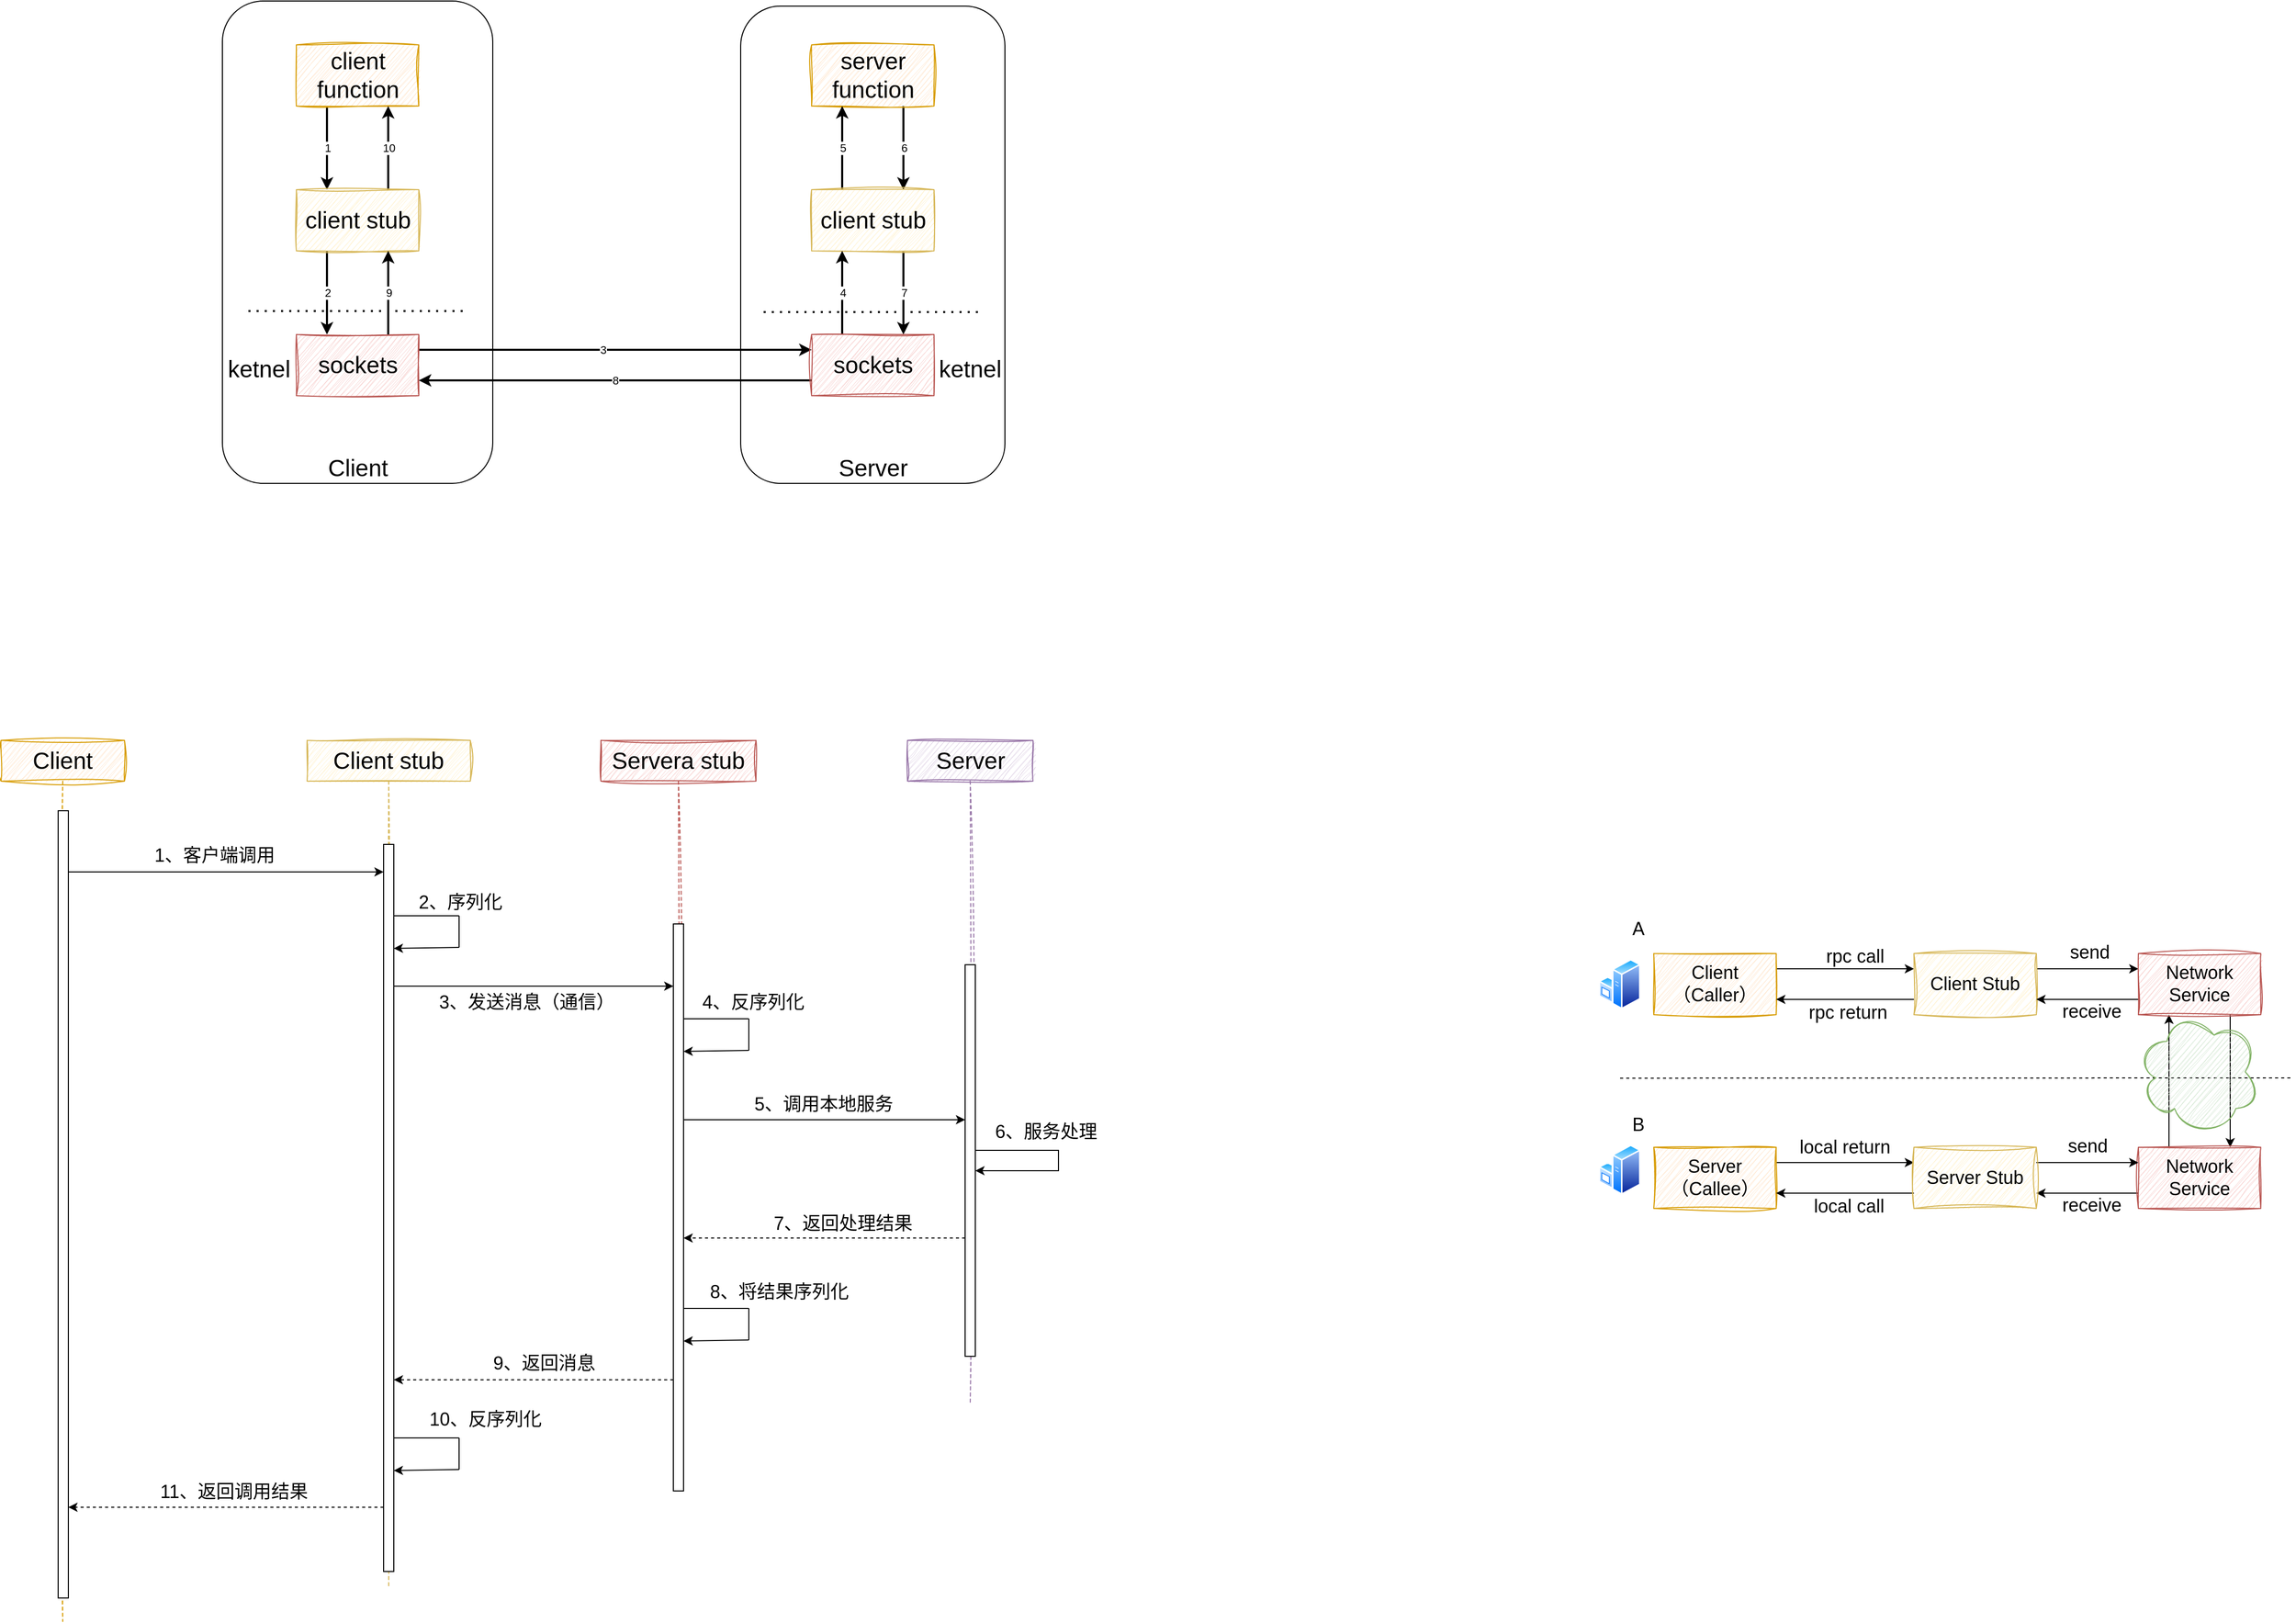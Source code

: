 <mxfile version="21.3.8" type="github">
  <diagram name="第 1 页" id="ynguHaI6anqF9o0DFnpZ">
    <mxGraphModel dx="1184" dy="413" grid="0" gridSize="10" guides="1" tooltips="1" connect="1" arrows="1" fold="1" page="0" pageScale="1" pageWidth="827" pageHeight="1169" math="0" shadow="0">
      <root>
        <mxCell id="0" />
        <mxCell id="1" parent="0" />
        <mxCell id="4JavY6HXAWyGMQBlU3e4-26" value="" style="endArrow=none;dashed=1;html=1;rounded=0;" edge="1" parent="1">
          <mxGeometry width="50" height="50" relative="1" as="geometry">
            <mxPoint x="1264" y="1267.21" as="sourcePoint" />
            <mxPoint x="1924" y="1267" as="targetPoint" />
          </mxGeometry>
        </mxCell>
        <mxCell id="4JavY6HXAWyGMQBlU3e4-13" style="edgeStyle=orthogonalEdgeStyle;rounded=0;orthogonalLoop=1;jettySize=auto;html=1;exitX=0.75;exitY=1;exitDx=0;exitDy=0;entryX=0.75;entryY=0;entryDx=0;entryDy=0;" edge="1" parent="1" source="4JavY6HXAWyGMQBlU3e4-10" target="4JavY6HXAWyGMQBlU3e4-5">
          <mxGeometry relative="1" as="geometry" />
        </mxCell>
        <mxCell id="4JavY6HXAWyGMQBlU3e4-18" style="edgeStyle=orthogonalEdgeStyle;rounded=0;orthogonalLoop=1;jettySize=auto;html=1;exitX=0.25;exitY=0;exitDx=0;exitDy=0;entryX=0.25;entryY=1;entryDx=0;entryDy=0;" edge="1" parent="1" source="4JavY6HXAWyGMQBlU3e4-5" target="4JavY6HXAWyGMQBlU3e4-10">
          <mxGeometry relative="1" as="geometry" />
        </mxCell>
        <mxCell id="WNuXEq5mow0dsCHCeVzA-1" value="" style="rounded=1;whiteSpace=wrap;html=1;" parent="1" vertex="1">
          <mxGeometry x="-106" y="211" width="265" height="473" as="geometry" />
        </mxCell>
        <mxCell id="WNuXEq5mow0dsCHCeVzA-11" value="1" style="edgeStyle=orthogonalEdgeStyle;rounded=0;orthogonalLoop=1;jettySize=auto;html=1;exitX=0.25;exitY=1;exitDx=0;exitDy=0;entryX=0.25;entryY=0;entryDx=0;entryDy=0;strokeWidth=2;" parent="1" source="WNuXEq5mow0dsCHCeVzA-2" target="WNuXEq5mow0dsCHCeVzA-5" edge="1">
          <mxGeometry relative="1" as="geometry" />
        </mxCell>
        <mxCell id="WNuXEq5mow0dsCHCeVzA-2" value="client function" style="rounded=0;whiteSpace=wrap;html=1;fontSize=23;fillColor=#ffe6cc;strokeColor=#d79b00;sketch=1;curveFitting=1;jiggle=2;shadow=0;glass=0;" parent="1" vertex="1">
          <mxGeometry x="-33.5" y="254" width="120" height="60" as="geometry" />
        </mxCell>
        <mxCell id="WNuXEq5mow0dsCHCeVzA-3" value="" style="rounded=1;whiteSpace=wrap;html=1;" parent="1" vertex="1">
          <mxGeometry x="402" y="216" width="259" height="468" as="geometry" />
        </mxCell>
        <mxCell id="WNuXEq5mow0dsCHCeVzA-16" value="6" style="edgeStyle=orthogonalEdgeStyle;rounded=0;orthogonalLoop=1;jettySize=auto;html=1;exitX=0.75;exitY=1;exitDx=0;exitDy=0;entryX=0.75;entryY=0;entryDx=0;entryDy=0;strokeWidth=2;" parent="1" source="WNuXEq5mow0dsCHCeVzA-4" target="WNuXEq5mow0dsCHCeVzA-7" edge="1">
          <mxGeometry relative="1" as="geometry" />
        </mxCell>
        <mxCell id="WNuXEq5mow0dsCHCeVzA-4" value="server function" style="rounded=0;whiteSpace=wrap;html=1;fontSize=23;fillColor=#ffe6cc;strokeColor=#d79b00;sketch=1;curveFitting=1;jiggle=2;shadow=0;glass=0;" parent="1" vertex="1">
          <mxGeometry x="471.5" y="254" width="120" height="60" as="geometry" />
        </mxCell>
        <mxCell id="WNuXEq5mow0dsCHCeVzA-12" value="2" style="edgeStyle=orthogonalEdgeStyle;rounded=0;orthogonalLoop=1;jettySize=auto;html=1;exitX=0.25;exitY=1;exitDx=0;exitDy=0;entryX=0.25;entryY=0;entryDx=0;entryDy=0;strokeWidth=2;" parent="1" source="WNuXEq5mow0dsCHCeVzA-5" target="WNuXEq5mow0dsCHCeVzA-6" edge="1">
          <mxGeometry relative="1" as="geometry" />
        </mxCell>
        <mxCell id="WNuXEq5mow0dsCHCeVzA-20" value="10" style="edgeStyle=orthogonalEdgeStyle;rounded=0;orthogonalLoop=1;jettySize=auto;html=1;exitX=0.75;exitY=0;exitDx=0;exitDy=0;entryX=0.75;entryY=1;entryDx=0;entryDy=0;strokeWidth=2;" parent="1" source="WNuXEq5mow0dsCHCeVzA-5" target="WNuXEq5mow0dsCHCeVzA-2" edge="1">
          <mxGeometry relative="1" as="geometry" />
        </mxCell>
        <mxCell id="WNuXEq5mow0dsCHCeVzA-5" value="client stub" style="rounded=0;whiteSpace=wrap;html=1;fontSize=23;fillColor=#fff2cc;strokeColor=#d6b656;sketch=1;curveFitting=1;jiggle=2;" parent="1" vertex="1">
          <mxGeometry x="-33.5" y="396" width="120" height="60" as="geometry" />
        </mxCell>
        <mxCell id="WNuXEq5mow0dsCHCeVzA-13" style="edgeStyle=orthogonalEdgeStyle;rounded=0;orthogonalLoop=1;jettySize=auto;html=1;exitX=1;exitY=0.25;exitDx=0;exitDy=0;entryX=0;entryY=0.25;entryDx=0;entryDy=0;strokeWidth=2;" parent="1" source="WNuXEq5mow0dsCHCeVzA-6" target="WNuXEq5mow0dsCHCeVzA-8" edge="1">
          <mxGeometry relative="1" as="geometry" />
        </mxCell>
        <mxCell id="WNuXEq5mow0dsCHCeVzA-21" value="3" style="edgeLabel;html=1;align=center;verticalAlign=middle;resizable=0;points=[];" parent="WNuXEq5mow0dsCHCeVzA-13" vertex="1" connectable="0">
          <mxGeometry x="-0.065" relative="1" as="geometry">
            <mxPoint as="offset" />
          </mxGeometry>
        </mxCell>
        <mxCell id="WNuXEq5mow0dsCHCeVzA-19" value="9" style="edgeStyle=orthogonalEdgeStyle;rounded=0;orthogonalLoop=1;jettySize=auto;html=1;exitX=0.75;exitY=0;exitDx=0;exitDy=0;entryX=0.75;entryY=1;entryDx=0;entryDy=0;strokeWidth=2;" parent="1" source="WNuXEq5mow0dsCHCeVzA-6" target="WNuXEq5mow0dsCHCeVzA-5" edge="1">
          <mxGeometry relative="1" as="geometry" />
        </mxCell>
        <mxCell id="WNuXEq5mow0dsCHCeVzA-6" value="sockets" style="rounded=0;whiteSpace=wrap;html=1;fontSize=23;fillColor=#f8cecc;strokeColor=#b85450;sketch=1;curveFitting=1;jiggle=2;" parent="1" vertex="1">
          <mxGeometry x="-33.5" y="538" width="120" height="60" as="geometry" />
        </mxCell>
        <mxCell id="WNuXEq5mow0dsCHCeVzA-15" value="5" style="edgeStyle=orthogonalEdgeStyle;rounded=0;orthogonalLoop=1;jettySize=auto;html=1;exitX=0.25;exitY=0;exitDx=0;exitDy=0;entryX=0.25;entryY=1;entryDx=0;entryDy=0;strokeWidth=2;" parent="1" source="WNuXEq5mow0dsCHCeVzA-7" target="WNuXEq5mow0dsCHCeVzA-4" edge="1">
          <mxGeometry relative="1" as="geometry" />
        </mxCell>
        <mxCell id="WNuXEq5mow0dsCHCeVzA-17" value="7" style="edgeStyle=orthogonalEdgeStyle;rounded=0;orthogonalLoop=1;jettySize=auto;html=1;exitX=0.75;exitY=1;exitDx=0;exitDy=0;entryX=0.75;entryY=0;entryDx=0;entryDy=0;strokeWidth=2;" parent="1" source="WNuXEq5mow0dsCHCeVzA-7" target="WNuXEq5mow0dsCHCeVzA-8" edge="1">
          <mxGeometry relative="1" as="geometry" />
        </mxCell>
        <mxCell id="WNuXEq5mow0dsCHCeVzA-7" value="client stub" style="rounded=0;whiteSpace=wrap;html=1;fontSize=23;fillColor=#fff2cc;strokeColor=#d6b656;sketch=1;curveFitting=1;jiggle=2;" parent="1" vertex="1">
          <mxGeometry x="471.5" y="396" width="120" height="60" as="geometry" />
        </mxCell>
        <mxCell id="WNuXEq5mow0dsCHCeVzA-14" value="4" style="edgeStyle=orthogonalEdgeStyle;rounded=0;orthogonalLoop=1;jettySize=auto;html=1;exitX=0.25;exitY=0;exitDx=0;exitDy=0;entryX=0.25;entryY=1;entryDx=0;entryDy=0;strokeWidth=2;" parent="1" source="WNuXEq5mow0dsCHCeVzA-8" target="WNuXEq5mow0dsCHCeVzA-7" edge="1">
          <mxGeometry relative="1" as="geometry" />
        </mxCell>
        <mxCell id="WNuXEq5mow0dsCHCeVzA-18" value="8" style="edgeStyle=orthogonalEdgeStyle;rounded=0;orthogonalLoop=1;jettySize=auto;html=1;exitX=0;exitY=0.75;exitDx=0;exitDy=0;entryX=1;entryY=0.75;entryDx=0;entryDy=0;strokeWidth=2;" parent="1" source="WNuXEq5mow0dsCHCeVzA-8" target="WNuXEq5mow0dsCHCeVzA-6" edge="1">
          <mxGeometry relative="1" as="geometry" />
        </mxCell>
        <mxCell id="WNuXEq5mow0dsCHCeVzA-8" value="sockets" style="rounded=0;whiteSpace=wrap;html=1;fontSize=23;fillColor=#f8cecc;strokeColor=#b85450;sketch=1;curveFitting=1;jiggle=2;" parent="1" vertex="1">
          <mxGeometry x="471.5" y="538" width="120" height="60" as="geometry" />
        </mxCell>
        <mxCell id="WNuXEq5mow0dsCHCeVzA-9" value="Client" style="text;html=1;strokeColor=none;fillColor=none;align=center;verticalAlign=middle;whiteSpace=wrap;rounded=0;fontSize=23;" parent="1" vertex="1">
          <mxGeometry x="-3.5" y="654" width="60" height="30" as="geometry" />
        </mxCell>
        <mxCell id="WNuXEq5mow0dsCHCeVzA-10" value="Server" style="text;html=1;strokeColor=none;fillColor=none;align=center;verticalAlign=middle;whiteSpace=wrap;rounded=0;fontSize=23;" parent="1" vertex="1">
          <mxGeometry x="501.5" y="654" width="60" height="30" as="geometry" />
        </mxCell>
        <mxCell id="WNuXEq5mow0dsCHCeVzA-22" value="" style="endArrow=none;dashed=1;html=1;dashPattern=1 3;strokeWidth=2;rounded=0;" parent="1" edge="1">
          <mxGeometry width="50" height="50" relative="1" as="geometry">
            <mxPoint x="-80.5" y="515" as="sourcePoint" />
            <mxPoint x="133.5" y="515" as="targetPoint" />
          </mxGeometry>
        </mxCell>
        <mxCell id="WNuXEq5mow0dsCHCeVzA-23" value="" style="endArrow=none;dashed=1;html=1;dashPattern=1 3;strokeWidth=2;rounded=0;" parent="1" edge="1">
          <mxGeometry width="50" height="50" relative="1" as="geometry">
            <mxPoint x="424.5" y="516" as="sourcePoint" />
            <mxPoint x="638.5" y="516" as="targetPoint" />
          </mxGeometry>
        </mxCell>
        <mxCell id="WNuXEq5mow0dsCHCeVzA-24" value="&lt;font style=&quot;font-size: 23px;&quot;&gt;ketnel&lt;/font&gt;" style="text;html=1;strokeColor=none;fillColor=none;align=center;verticalAlign=middle;whiteSpace=wrap;rounded=0;" parent="1" vertex="1">
          <mxGeometry x="-100" y="557" width="60" height="30" as="geometry" />
        </mxCell>
        <mxCell id="WNuXEq5mow0dsCHCeVzA-25" value="&lt;font style=&quot;font-size: 23px;&quot;&gt;ketnel&lt;/font&gt;" style="text;html=1;strokeColor=none;fillColor=none;align=center;verticalAlign=middle;whiteSpace=wrap;rounded=0;" parent="1" vertex="1">
          <mxGeometry x="597" y="557" width="60" height="30" as="geometry" />
        </mxCell>
        <mxCell id="0BuADrquEKOu1tJ5kKiF-7" value="Client" style="shape=umlLifeline;perimeter=lifelinePerimeter;whiteSpace=wrap;html=1;container=1;dropTarget=0;collapsible=0;recursiveResize=0;outlineConnect=0;portConstraint=eastwest;newEdgeStyle={&quot;edgeStyle&quot;:&quot;elbowEdgeStyle&quot;,&quot;elbow&quot;:&quot;vertical&quot;,&quot;curved&quot;:0,&quot;rounded&quot;:0};fontSize=23;fillColor=#ffe6cc;strokeColor=#d79b00;shadow=0;sketch=1;curveFitting=1;jiggle=2;" parent="1" vertex="1">
          <mxGeometry x="-323" y="936" width="121" height="864" as="geometry" />
        </mxCell>
        <mxCell id="0BuADrquEKOu1tJ5kKiF-42" value="" style="html=1;points=[];perimeter=orthogonalPerimeter;outlineConnect=0;targetShapes=umlLifeline;portConstraint=eastwest;newEdgeStyle={&quot;edgeStyle&quot;:&quot;elbowEdgeStyle&quot;,&quot;elbow&quot;:&quot;vertical&quot;,&quot;curved&quot;:0,&quot;rounded&quot;:0};" parent="0BuADrquEKOu1tJ5kKiF-7" vertex="1">
          <mxGeometry x="56" y="69" width="10" height="772" as="geometry" />
        </mxCell>
        <mxCell id="0BuADrquEKOu1tJ5kKiF-15" value="Client stub" style="shape=umlLifeline;perimeter=lifelinePerimeter;whiteSpace=wrap;html=1;container=1;dropTarget=0;collapsible=0;recursiveResize=0;outlineConnect=0;portConstraint=eastwest;newEdgeStyle={&quot;edgeStyle&quot;:&quot;elbowEdgeStyle&quot;,&quot;elbow&quot;:&quot;vertical&quot;,&quot;curved&quot;:0,&quot;rounded&quot;:0};fontSize=23;fillColor=#fff2cc;strokeColor=#d6b656;sketch=1;curveFitting=1;jiggle=2;" parent="1" vertex="1">
          <mxGeometry x="-23" y="936" width="160" height="831" as="geometry" />
        </mxCell>
        <mxCell id="0BuADrquEKOu1tJ5kKiF-43" value="" style="html=1;points=[];perimeter=orthogonalPerimeter;outlineConnect=0;targetShapes=umlLifeline;portConstraint=eastwest;newEdgeStyle={&quot;edgeStyle&quot;:&quot;elbowEdgeStyle&quot;,&quot;elbow&quot;:&quot;vertical&quot;,&quot;curved&quot;:0,&quot;rounded&quot;:0};" parent="0BuADrquEKOu1tJ5kKiF-15" vertex="1">
          <mxGeometry x="75" y="102" width="10" height="713" as="geometry" />
        </mxCell>
        <mxCell id="0BuADrquEKOu1tJ5kKiF-16" value="Servera&amp;nbsp;stub" style="shape=umlLifeline;perimeter=lifelinePerimeter;whiteSpace=wrap;html=1;container=1;dropTarget=0;collapsible=0;recursiveResize=0;outlineConnect=0;portConstraint=eastwest;newEdgeStyle={&quot;edgeStyle&quot;:&quot;elbowEdgeStyle&quot;,&quot;elbow&quot;:&quot;vertical&quot;,&quot;curved&quot;:0,&quot;rounded&quot;:0};fontSize=23;fillColor=#f8cecc;strokeColor=#b85450;sketch=1;curveFitting=1;jiggle=2;" parent="1" vertex="1">
          <mxGeometry x="265" y="936" width="152" height="736" as="geometry" />
        </mxCell>
        <mxCell id="0BuADrquEKOu1tJ5kKiF-49" value="" style="html=1;points=[];perimeter=orthogonalPerimeter;outlineConnect=0;targetShapes=umlLifeline;portConstraint=eastwest;newEdgeStyle={&quot;edgeStyle&quot;:&quot;elbowEdgeStyle&quot;,&quot;elbow&quot;:&quot;vertical&quot;,&quot;curved&quot;:0,&quot;rounded&quot;:0};" parent="0BuADrquEKOu1tJ5kKiF-16" vertex="1">
          <mxGeometry x="71" y="180" width="10" height="556" as="geometry" />
        </mxCell>
        <mxCell id="0BuADrquEKOu1tJ5kKiF-17" value="Server" style="shape=umlLifeline;perimeter=lifelinePerimeter;whiteSpace=wrap;html=1;container=1;dropTarget=0;collapsible=0;recursiveResize=0;outlineConnect=0;portConstraint=eastwest;newEdgeStyle={&quot;edgeStyle&quot;:&quot;elbowEdgeStyle&quot;,&quot;elbow&quot;:&quot;vertical&quot;,&quot;curved&quot;:0,&quot;rounded&quot;:0};fontSize=23;fillColor=#e1d5e7;strokeColor=#9673a6;sketch=1;curveFitting=1;jiggle=2;" parent="1" vertex="1">
          <mxGeometry x="565.5" y="936" width="123" height="650" as="geometry" />
        </mxCell>
        <mxCell id="0BuADrquEKOu1tJ5kKiF-56" value="" style="html=1;points=[];perimeter=orthogonalPerimeter;outlineConnect=0;targetShapes=umlLifeline;portConstraint=eastwest;newEdgeStyle={&quot;edgeStyle&quot;:&quot;elbowEdgeStyle&quot;,&quot;elbow&quot;:&quot;vertical&quot;,&quot;curved&quot;:0,&quot;rounded&quot;:0};" parent="0BuADrquEKOu1tJ5kKiF-17" vertex="1">
          <mxGeometry x="56.5" y="220" width="10" height="384" as="geometry" />
        </mxCell>
        <mxCell id="0BuADrquEKOu1tJ5kKiF-59" style="edgeStyle=elbowEdgeStyle;rounded=0;orthogonalLoop=1;jettySize=auto;html=1;elbow=vertical;curved=0;" parent="0BuADrquEKOu1tJ5kKiF-17" source="0BuADrquEKOu1tJ5kKiF-56" target="0BuADrquEKOu1tJ5kKiF-56" edge="1">
          <mxGeometry relative="1" as="geometry">
            <Array as="points">
              <mxPoint x="148" y="410" />
            </Array>
          </mxGeometry>
        </mxCell>
        <mxCell id="0BuADrquEKOu1tJ5kKiF-60" value="&lt;font style=&quot;font-size: 18px;&quot;&gt;6、服务处理&lt;/font&gt;" style="edgeLabel;html=1;align=center;verticalAlign=middle;resizable=0;points=[];" parent="0BuADrquEKOu1tJ5kKiF-59" vertex="1" connectable="0">
          <mxGeometry x="-0.455" relative="1" as="geometry">
            <mxPoint x="19" y="-18" as="offset" />
          </mxGeometry>
        </mxCell>
        <mxCell id="0BuADrquEKOu1tJ5kKiF-47" style="edgeStyle=elbowEdgeStyle;rounded=0;orthogonalLoop=1;jettySize=auto;html=1;elbow=vertical;curved=0;" parent="1" source="0BuADrquEKOu1tJ5kKiF-42" target="0BuADrquEKOu1tJ5kKiF-43" edge="1">
          <mxGeometry relative="1" as="geometry">
            <Array as="points">
              <mxPoint x="-37" y="1065" />
              <mxPoint x="-97" y="1097" />
            </Array>
          </mxGeometry>
        </mxCell>
        <mxCell id="0BuADrquEKOu1tJ5kKiF-48" value="&lt;font style=&quot;font-size: 18px;&quot;&gt;1、客户端调用&lt;/font&gt;" style="edgeLabel;html=1;align=center;verticalAlign=middle;resizable=0;points=[];" parent="0BuADrquEKOu1tJ5kKiF-47" vertex="1" connectable="0">
          <mxGeometry x="0.108" relative="1" as="geometry">
            <mxPoint x="-28" y="-16" as="offset" />
          </mxGeometry>
        </mxCell>
        <mxCell id="0BuADrquEKOu1tJ5kKiF-52" style="edgeStyle=elbowEdgeStyle;rounded=0;orthogonalLoop=1;jettySize=auto;html=1;elbow=vertical;curved=0;" parent="1" source="0BuADrquEKOu1tJ5kKiF-43" target="0BuADrquEKOu1tJ5kKiF-49" edge="1">
          <mxGeometry relative="1" as="geometry">
            <Array as="points">
              <mxPoint x="262" y="1177" />
            </Array>
          </mxGeometry>
        </mxCell>
        <mxCell id="0BuADrquEKOu1tJ5kKiF-53" value="&lt;font style=&quot;font-size: 18px;&quot;&gt;3、发送消息（通信）&lt;/font&gt;" style="edgeLabel;html=1;align=center;verticalAlign=middle;resizable=0;points=[];" parent="0BuADrquEKOu1tJ5kKiF-52" vertex="1" connectable="0">
          <mxGeometry x="-0.055" relative="1" as="geometry">
            <mxPoint y="16" as="offset" />
          </mxGeometry>
        </mxCell>
        <mxCell id="0BuADrquEKOu1tJ5kKiF-57" style="edgeStyle=elbowEdgeStyle;rounded=0;orthogonalLoop=1;jettySize=auto;html=1;elbow=vertical;curved=0;" parent="1" source="0BuADrquEKOu1tJ5kKiF-49" target="0BuADrquEKOu1tJ5kKiF-56" edge="1">
          <mxGeometry relative="1" as="geometry">
            <Array as="points">
              <mxPoint x="559" y="1308" />
              <mxPoint x="513" y="1437" />
              <mxPoint x="519" y="1308" />
            </Array>
          </mxGeometry>
        </mxCell>
        <mxCell id="0BuADrquEKOu1tJ5kKiF-58" value="&lt;font style=&quot;font-size: 18px;&quot;&gt;5、调用本地服务&lt;/font&gt;" style="edgeLabel;html=1;align=center;verticalAlign=middle;resizable=0;points=[];" parent="0BuADrquEKOu1tJ5kKiF-57" vertex="1" connectable="0">
          <mxGeometry x="0.05" y="-4" relative="1" as="geometry">
            <mxPoint x="-8" y="-19" as="offset" />
          </mxGeometry>
        </mxCell>
        <mxCell id="0BuADrquEKOu1tJ5kKiF-67" style="edgeStyle=elbowEdgeStyle;rounded=0;orthogonalLoop=1;jettySize=auto;html=1;elbow=vertical;curved=0;dashed=1;" parent="1" source="0BuADrquEKOu1tJ5kKiF-56" target="0BuADrquEKOu1tJ5kKiF-49" edge="1">
          <mxGeometry relative="1" as="geometry">
            <Array as="points">
              <mxPoint x="566" y="1424" />
              <mxPoint x="513" y="1503" />
            </Array>
          </mxGeometry>
        </mxCell>
        <mxCell id="0BuADrquEKOu1tJ5kKiF-68" value="&lt;font style=&quot;font-size: 18px;&quot;&gt;7、返回处理结果&lt;/font&gt;" style="edgeLabel;html=1;align=center;verticalAlign=middle;resizable=0;points=[];" parent="0BuADrquEKOu1tJ5kKiF-67" vertex="1" connectable="0">
          <mxGeometry x="-0.244" y="-1" relative="1" as="geometry">
            <mxPoint x="-16" y="-13" as="offset" />
          </mxGeometry>
        </mxCell>
        <mxCell id="0BuADrquEKOu1tJ5kKiF-80" value="" style="group" parent="1" vertex="1" connectable="0">
          <mxGeometry x="62" y="1108" width="64" height="32" as="geometry" />
        </mxCell>
        <mxCell id="0BuADrquEKOu1tJ5kKiF-77" value="" style="endArrow=classic;html=1;rounded=0;" parent="0BuADrquEKOu1tJ5kKiF-80" edge="1">
          <mxGeometry width="50" height="50" relative="1" as="geometry">
            <mxPoint x="64" y="31" as="sourcePoint" />
            <mxPoint y="32" as="targetPoint" />
          </mxGeometry>
        </mxCell>
        <mxCell id="0BuADrquEKOu1tJ5kKiF-78" value="" style="endArrow=none;html=1;rounded=0;" parent="0BuADrquEKOu1tJ5kKiF-80" edge="1">
          <mxGeometry width="50" height="50" relative="1" as="geometry">
            <mxPoint as="sourcePoint" />
            <mxPoint x="64" as="targetPoint" />
          </mxGeometry>
        </mxCell>
        <mxCell id="0BuADrquEKOu1tJ5kKiF-79" value="" style="endArrow=none;html=1;rounded=0;" parent="0BuADrquEKOu1tJ5kKiF-80" edge="1">
          <mxGeometry width="50" height="50" relative="1" as="geometry">
            <mxPoint x="64" y="31" as="sourcePoint" />
            <mxPoint x="64" as="targetPoint" />
          </mxGeometry>
        </mxCell>
        <mxCell id="0BuADrquEKOu1tJ5kKiF-81" value="&lt;font style=&quot;font-size: 18px;&quot;&gt;2、序列化&lt;/font&gt;" style="text;html=1;strokeColor=none;fillColor=none;align=center;verticalAlign=middle;whiteSpace=wrap;rounded=0;" parent="1" vertex="1">
          <mxGeometry x="76" y="1083" width="103" height="23" as="geometry" />
        </mxCell>
        <mxCell id="0BuADrquEKOu1tJ5kKiF-84" value="" style="group" parent="1" vertex="1" connectable="0">
          <mxGeometry x="346" y="1209" width="64" height="32" as="geometry" />
        </mxCell>
        <mxCell id="0BuADrquEKOu1tJ5kKiF-85" value="" style="endArrow=classic;html=1;rounded=0;" parent="0BuADrquEKOu1tJ5kKiF-84" edge="1">
          <mxGeometry width="50" height="50" relative="1" as="geometry">
            <mxPoint x="64" y="31" as="sourcePoint" />
            <mxPoint y="32" as="targetPoint" />
          </mxGeometry>
        </mxCell>
        <mxCell id="0BuADrquEKOu1tJ5kKiF-86" value="" style="endArrow=none;html=1;rounded=0;" parent="0BuADrquEKOu1tJ5kKiF-84" edge="1">
          <mxGeometry width="50" height="50" relative="1" as="geometry">
            <mxPoint as="sourcePoint" />
            <mxPoint x="64" as="targetPoint" />
          </mxGeometry>
        </mxCell>
        <mxCell id="0BuADrquEKOu1tJ5kKiF-87" value="" style="endArrow=none;html=1;rounded=0;" parent="0BuADrquEKOu1tJ5kKiF-84" edge="1">
          <mxGeometry width="50" height="50" relative="1" as="geometry">
            <mxPoint x="64" y="31" as="sourcePoint" />
            <mxPoint x="64" as="targetPoint" />
          </mxGeometry>
        </mxCell>
        <mxCell id="0BuADrquEKOu1tJ5kKiF-88" value="&lt;font style=&quot;font-size: 18px;&quot;&gt;4、反序列化&lt;/font&gt;" style="text;html=1;strokeColor=none;fillColor=none;align=center;verticalAlign=middle;whiteSpace=wrap;rounded=0;" parent="1" vertex="1">
          <mxGeometry x="358" y="1180" width="113" height="25" as="geometry" />
        </mxCell>
        <mxCell id="0BuADrquEKOu1tJ5kKiF-90" value="" style="group" parent="1" vertex="1" connectable="0">
          <mxGeometry x="346" y="1493" width="64" height="32" as="geometry" />
        </mxCell>
        <mxCell id="0BuADrquEKOu1tJ5kKiF-91" value="" style="endArrow=classic;html=1;rounded=0;" parent="0BuADrquEKOu1tJ5kKiF-90" edge="1">
          <mxGeometry width="50" height="50" relative="1" as="geometry">
            <mxPoint x="64" y="31" as="sourcePoint" />
            <mxPoint y="32" as="targetPoint" />
          </mxGeometry>
        </mxCell>
        <mxCell id="0BuADrquEKOu1tJ5kKiF-92" value="" style="endArrow=none;html=1;rounded=0;" parent="0BuADrquEKOu1tJ5kKiF-90" edge="1">
          <mxGeometry width="50" height="50" relative="1" as="geometry">
            <mxPoint as="sourcePoint" />
            <mxPoint x="64" as="targetPoint" />
          </mxGeometry>
        </mxCell>
        <mxCell id="0BuADrquEKOu1tJ5kKiF-93" value="" style="endArrow=none;html=1;rounded=0;" parent="0BuADrquEKOu1tJ5kKiF-90" edge="1">
          <mxGeometry width="50" height="50" relative="1" as="geometry">
            <mxPoint x="64" y="31" as="sourcePoint" />
            <mxPoint x="64" as="targetPoint" />
          </mxGeometry>
        </mxCell>
        <mxCell id="0BuADrquEKOu1tJ5kKiF-94" value="&lt;font style=&quot;font-size: 18px;&quot;&gt;8、将结果序列化&lt;/font&gt;" style="text;html=1;strokeColor=none;fillColor=none;align=center;verticalAlign=middle;whiteSpace=wrap;rounded=0;" parent="1" vertex="1">
          <mxGeometry x="358" y="1463" width="164" height="28" as="geometry" />
        </mxCell>
        <mxCell id="0BuADrquEKOu1tJ5kKiF-95" style="edgeStyle=elbowEdgeStyle;rounded=0;orthogonalLoop=1;jettySize=auto;html=1;elbow=vertical;curved=0;dashed=1;" parent="1" source="0BuADrquEKOu1tJ5kKiF-49" target="0BuADrquEKOu1tJ5kKiF-43" edge="1">
          <mxGeometry relative="1" as="geometry">
            <Array as="points">
              <mxPoint x="228" y="1563" />
            </Array>
          </mxGeometry>
        </mxCell>
        <mxCell id="0BuADrquEKOu1tJ5kKiF-96" value="&lt;font style=&quot;font-size: 18px;&quot;&gt;9、返回消息&lt;/font&gt;" style="edgeLabel;html=1;align=center;verticalAlign=middle;resizable=0;points=[];" parent="0BuADrquEKOu1tJ5kKiF-95" vertex="1" connectable="0">
          <mxGeometry x="-0.076" y="-1" relative="1" as="geometry">
            <mxPoint x="-1" y="-15" as="offset" />
          </mxGeometry>
        </mxCell>
        <mxCell id="0BuADrquEKOu1tJ5kKiF-97" value="" style="group" parent="1" vertex="1" connectable="0">
          <mxGeometry x="62" y="1620" width="64" height="32" as="geometry" />
        </mxCell>
        <mxCell id="0BuADrquEKOu1tJ5kKiF-98" value="" style="endArrow=classic;html=1;rounded=0;" parent="0BuADrquEKOu1tJ5kKiF-97" edge="1">
          <mxGeometry width="50" height="50" relative="1" as="geometry">
            <mxPoint x="64" y="31" as="sourcePoint" />
            <mxPoint y="32" as="targetPoint" />
          </mxGeometry>
        </mxCell>
        <mxCell id="0BuADrquEKOu1tJ5kKiF-99" value="" style="endArrow=none;html=1;rounded=0;" parent="0BuADrquEKOu1tJ5kKiF-97" edge="1">
          <mxGeometry width="50" height="50" relative="1" as="geometry">
            <mxPoint as="sourcePoint" />
            <mxPoint x="64" as="targetPoint" />
          </mxGeometry>
        </mxCell>
        <mxCell id="0BuADrquEKOu1tJ5kKiF-100" value="" style="endArrow=none;html=1;rounded=0;" parent="0BuADrquEKOu1tJ5kKiF-97" edge="1">
          <mxGeometry width="50" height="50" relative="1" as="geometry">
            <mxPoint x="64" y="31" as="sourcePoint" />
            <mxPoint x="64" as="targetPoint" />
          </mxGeometry>
        </mxCell>
        <mxCell id="0BuADrquEKOu1tJ5kKiF-101" value="&lt;font style=&quot;font-size: 18px;&quot;&gt;10、反序列化&lt;/font&gt;" style="text;html=1;strokeColor=none;fillColor=none;align=center;verticalAlign=middle;whiteSpace=wrap;rounded=0;" parent="1" vertex="1">
          <mxGeometry x="70" y="1588" width="164" height="28" as="geometry" />
        </mxCell>
        <mxCell id="0BuADrquEKOu1tJ5kKiF-103" style="edgeStyle=elbowEdgeStyle;rounded=0;orthogonalLoop=1;jettySize=auto;html=1;elbow=vertical;curved=0;dashed=1;" parent="1" source="0BuADrquEKOu1tJ5kKiF-43" target="0BuADrquEKOu1tJ5kKiF-42" edge="1">
          <mxGeometry relative="1" as="geometry">
            <Array as="points">
              <mxPoint x="-10" y="1688" />
            </Array>
          </mxGeometry>
        </mxCell>
        <mxCell id="0BuADrquEKOu1tJ5kKiF-104" value="&lt;font style=&quot;font-size: 18px;&quot;&gt;11、返回调用结果&lt;/font&gt;" style="edgeLabel;html=1;align=center;verticalAlign=middle;resizable=0;points=[];" parent="0BuADrquEKOu1tJ5kKiF-103" vertex="1" connectable="0">
          <mxGeometry x="-0.057" y="1" relative="1" as="geometry">
            <mxPoint x="-2" y="-16" as="offset" />
          </mxGeometry>
        </mxCell>
        <mxCell id="4JavY6HXAWyGMQBlU3e4-2" value="" style="image;aspect=fixed;perimeter=ellipsePerimeter;html=1;align=center;shadow=0;dashed=0;spacingTop=3;image=img/lib/active_directory/windows_server.svg;" vertex="1" parent="1">
          <mxGeometry x="1243" y="1150" width="41" height="50" as="geometry" />
        </mxCell>
        <mxCell id="4JavY6HXAWyGMQBlU3e4-3" value="" style="image;aspect=fixed;perimeter=ellipsePerimeter;html=1;align=center;shadow=0;dashed=0;spacingTop=3;image=img/lib/active_directory/windows_server.svg;" vertex="1" parent="1">
          <mxGeometry x="1243" y="1332" width="41" height="50" as="geometry" />
        </mxCell>
        <mxCell id="4JavY6HXAWyGMQBlU3e4-11" value="&lt;font style=&quot;font-size: 18px;&quot;&gt;rpc call&lt;/font&gt;" style="edgeStyle=orthogonalEdgeStyle;rounded=0;orthogonalLoop=1;jettySize=auto;html=1;exitX=1;exitY=0.25;exitDx=0;exitDy=0;entryX=0;entryY=0.25;entryDx=0;entryDy=0;" edge="1" parent="1" source="4JavY6HXAWyGMQBlU3e4-4" target="4JavY6HXAWyGMQBlU3e4-6">
          <mxGeometry x="0.141" y="12" relative="1" as="geometry">
            <mxPoint as="offset" />
          </mxGeometry>
        </mxCell>
        <mxCell id="4JavY6HXAWyGMQBlU3e4-4" value="Client（Caller）" style="rounded=0;whiteSpace=wrap;html=1;fontSize=18;fillColor=#ffe6cc;strokeColor=#d79b00;sketch=1;curveFitting=1;jiggle=2;" vertex="1" parent="1">
          <mxGeometry x="1297" y="1145" width="120" height="60" as="geometry" />
        </mxCell>
        <mxCell id="4JavY6HXAWyGMQBlU3e4-14" style="edgeStyle=orthogonalEdgeStyle;rounded=0;orthogonalLoop=1;jettySize=auto;html=1;exitX=0;exitY=0.75;exitDx=0;exitDy=0;entryX=1;entryY=0.75;entryDx=0;entryDy=0;" edge="1" parent="1" source="4JavY6HXAWyGMQBlU3e4-5" target="4JavY6HXAWyGMQBlU3e4-8">
          <mxGeometry relative="1" as="geometry" />
        </mxCell>
        <mxCell id="4JavY6HXAWyGMQBlU3e4-21" value="&lt;font style=&quot;font-size: 18px;&quot;&gt;receive&lt;/font&gt;" style="edgeLabel;html=1;align=center;verticalAlign=middle;resizable=0;points=[];" vertex="1" connectable="0" parent="4JavY6HXAWyGMQBlU3e4-14">
          <mxGeometry x="-0.1" y="1" relative="1" as="geometry">
            <mxPoint x="-1" y="11" as="offset" />
          </mxGeometry>
        </mxCell>
        <mxCell id="4JavY6HXAWyGMQBlU3e4-5" value="Network Service" style="rounded=0;whiteSpace=wrap;html=1;fontSize=18;fillColor=#f8cecc;strokeColor=#b85450;sketch=1;curveFitting=1;jiggle=2;" vertex="1" parent="1">
          <mxGeometry x="1772" y="1335" width="120" height="60" as="geometry" />
        </mxCell>
        <mxCell id="4JavY6HXAWyGMQBlU3e4-12" value="&lt;font style=&quot;font-size: 18px;&quot;&gt;send&lt;/font&gt;" style="edgeStyle=orthogonalEdgeStyle;rounded=0;orthogonalLoop=1;jettySize=auto;html=1;exitX=1;exitY=0.25;exitDx=0;exitDy=0;entryX=0;entryY=0.25;entryDx=0;entryDy=0;" edge="1" parent="1" source="4JavY6HXAWyGMQBlU3e4-6" target="4JavY6HXAWyGMQBlU3e4-10">
          <mxGeometry x="0.04" y="16" relative="1" as="geometry">
            <mxPoint as="offset" />
          </mxGeometry>
        </mxCell>
        <mxCell id="4JavY6HXAWyGMQBlU3e4-20" style="edgeStyle=orthogonalEdgeStyle;rounded=0;orthogonalLoop=1;jettySize=auto;html=1;exitX=0;exitY=0.75;exitDx=0;exitDy=0;entryX=1;entryY=0.75;entryDx=0;entryDy=0;" edge="1" parent="1" source="4JavY6HXAWyGMQBlU3e4-6" target="4JavY6HXAWyGMQBlU3e4-4">
          <mxGeometry relative="1" as="geometry" />
        </mxCell>
        <mxCell id="4JavY6HXAWyGMQBlU3e4-24" value="&lt;font style=&quot;font-size: 18px;&quot;&gt;rpc return&lt;/font&gt;" style="edgeLabel;html=1;align=center;verticalAlign=middle;resizable=0;points=[];" vertex="1" connectable="0" parent="4JavY6HXAWyGMQBlU3e4-20">
          <mxGeometry x="-0.08" y="2" relative="1" as="geometry">
            <mxPoint x="-3" y="11" as="offset" />
          </mxGeometry>
        </mxCell>
        <mxCell id="4JavY6HXAWyGMQBlU3e4-6" value="Client Stub" style="rounded=0;whiteSpace=wrap;html=1;fontSize=18;fillColor=#fff2cc;strokeColor=#d6b656;sketch=1;curveFitting=1;jiggle=2;" vertex="1" parent="1">
          <mxGeometry x="1552" y="1145" width="120" height="60" as="geometry" />
        </mxCell>
        <mxCell id="4JavY6HXAWyGMQBlU3e4-16" style="edgeStyle=orthogonalEdgeStyle;rounded=0;orthogonalLoop=1;jettySize=auto;html=1;exitX=1;exitY=0.25;exitDx=0;exitDy=0;entryX=0;entryY=0.25;entryDx=0;entryDy=0;" edge="1" parent="1" source="4JavY6HXAWyGMQBlU3e4-7" target="4JavY6HXAWyGMQBlU3e4-8">
          <mxGeometry relative="1" as="geometry" />
        </mxCell>
        <mxCell id="4JavY6HXAWyGMQBlU3e4-22" value="&lt;font style=&quot;font-size: 18px;&quot;&gt;local return&lt;/font&gt;" style="edgeLabel;html=1;align=center;verticalAlign=middle;resizable=0;points=[];" vertex="1" connectable="0" parent="4JavY6HXAWyGMQBlU3e4-16">
          <mxGeometry x="0.096" y="1" relative="1" as="geometry">
            <mxPoint x="-7" y="-14" as="offset" />
          </mxGeometry>
        </mxCell>
        <mxCell id="4JavY6HXAWyGMQBlU3e4-7" value="Server（Callee）" style="rounded=0;whiteSpace=wrap;html=1;fontSize=18;fillColor=#ffe6cc;strokeColor=#d79b00;sketch=1;curveFitting=1;jiggle=2;" vertex="1" parent="1">
          <mxGeometry x="1297" y="1335" width="120" height="60" as="geometry" />
        </mxCell>
        <mxCell id="4JavY6HXAWyGMQBlU3e4-15" value="&lt;font style=&quot;font-size: 18px;&quot;&gt;local call&lt;/font&gt;" style="edgeStyle=orthogonalEdgeStyle;rounded=0;orthogonalLoop=1;jettySize=auto;html=1;exitX=0;exitY=0.75;exitDx=0;exitDy=0;entryX=1;entryY=0.75;entryDx=0;entryDy=0;" edge="1" parent="1" source="4JavY6HXAWyGMQBlU3e4-8" target="4JavY6HXAWyGMQBlU3e4-7">
          <mxGeometry x="-0.052" y="13" relative="1" as="geometry">
            <mxPoint as="offset" />
          </mxGeometry>
        </mxCell>
        <mxCell id="4JavY6HXAWyGMQBlU3e4-17" value="&lt;font style=&quot;font-size: 18px;&quot;&gt;send&lt;/font&gt;" style="edgeStyle=orthogonalEdgeStyle;rounded=0;orthogonalLoop=1;jettySize=auto;html=1;exitX=1;exitY=0.25;exitDx=0;exitDy=0;entryX=0;entryY=0.25;entryDx=0;entryDy=0;" edge="1" parent="1" source="4JavY6HXAWyGMQBlU3e4-8" target="4JavY6HXAWyGMQBlU3e4-5">
          <mxGeometry y="16" relative="1" as="geometry">
            <mxPoint as="offset" />
          </mxGeometry>
        </mxCell>
        <mxCell id="4JavY6HXAWyGMQBlU3e4-8" value="Server Stub" style="rounded=0;whiteSpace=wrap;html=1;fontSize=18;fillColor=#fff2cc;strokeColor=#d6b656;sketch=1;curveFitting=1;jiggle=2;" vertex="1" parent="1">
          <mxGeometry x="1552" y="1335" width="120" height="60" as="geometry" />
        </mxCell>
        <mxCell id="4JavY6HXAWyGMQBlU3e4-19" style="edgeStyle=orthogonalEdgeStyle;rounded=0;orthogonalLoop=1;jettySize=auto;html=1;exitX=0;exitY=0.75;exitDx=0;exitDy=0;entryX=1;entryY=0.75;entryDx=0;entryDy=0;" edge="1" parent="1" source="4JavY6HXAWyGMQBlU3e4-10" target="4JavY6HXAWyGMQBlU3e4-6">
          <mxGeometry relative="1" as="geometry" />
        </mxCell>
        <mxCell id="4JavY6HXAWyGMQBlU3e4-10" value="Network Service" style="rounded=0;whiteSpace=wrap;html=1;fontSize=18;fillColor=#f8cecc;strokeColor=#b85450;sketch=1;curveFitting=1;jiggle=2;" vertex="1" parent="1">
          <mxGeometry x="1772" y="1145" width="120" height="60" as="geometry" />
        </mxCell>
        <mxCell id="4JavY6HXAWyGMQBlU3e4-9" value="" style="ellipse;shape=cloud;whiteSpace=wrap;html=1;fillColor=#d5e8d4;strokeColor=#82b366;sketch=1;curveFitting=1;jiggle=2;" vertex="1" parent="1">
          <mxGeometry x="1769.5" y="1201" width="122.5" height="120" as="geometry" />
        </mxCell>
        <mxCell id="4JavY6HXAWyGMQBlU3e4-23" value="&lt;font style=&quot;font-size: 18px;&quot;&gt;receive&lt;/font&gt;" style="edgeLabel;html=1;align=center;verticalAlign=middle;resizable=0;points=[];" vertex="1" connectable="0" parent="1">
          <mxGeometry x="1725.997" y="1202" as="geometry" />
        </mxCell>
        <mxCell id="4JavY6HXAWyGMQBlU3e4-27" value="&lt;font style=&quot;font-size: 18px;&quot;&gt;A&lt;/font&gt;" style="text;html=1;strokeColor=none;fillColor=none;align=center;verticalAlign=middle;whiteSpace=wrap;rounded=0;" vertex="1" parent="1">
          <mxGeometry x="1252" y="1106" width="60" height="30" as="geometry" />
        </mxCell>
        <mxCell id="4JavY6HXAWyGMQBlU3e4-28" value="&lt;font style=&quot;font-size: 18px;&quot;&gt;B&lt;/font&gt;" style="text;html=1;strokeColor=none;fillColor=none;align=center;verticalAlign=middle;whiteSpace=wrap;rounded=0;" vertex="1" parent="1">
          <mxGeometry x="1252" y="1298" width="60" height="30" as="geometry" />
        </mxCell>
      </root>
    </mxGraphModel>
  </diagram>
</mxfile>
